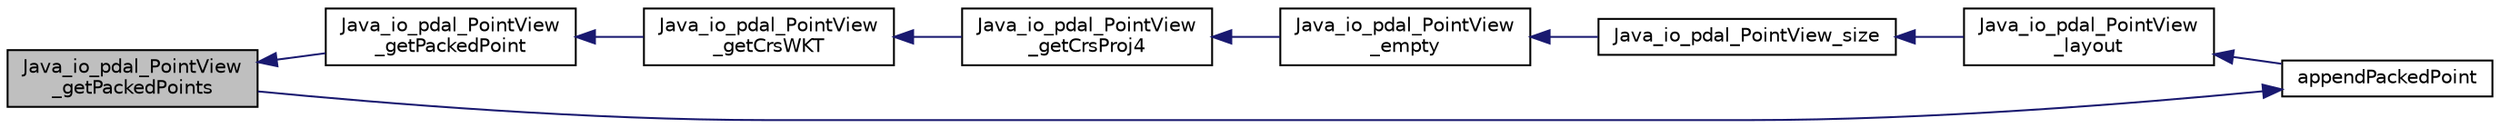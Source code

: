 digraph "Java_io_pdal_PointView_getPackedPoints"
{
  edge [fontname="Helvetica",fontsize="10",labelfontname="Helvetica",labelfontsize="10"];
  node [fontname="Helvetica",fontsize="10",shape=record];
  rankdir="LR";
  Node1 [label="Java_io_pdal_PointView\l_getPackedPoints",height=0.2,width=0.4,color="black", fillcolor="grey75", style="filled", fontcolor="black"];
  Node1 -> Node2 [dir="back",color="midnightblue",fontsize="10",style="solid",fontname="Helvetica"];
  Node2 [label="Java_io_pdal_PointView\l_getPackedPoint",height=0.2,width=0.4,color="black", fillcolor="white", style="filled",URL="$io__pdal__PointView_8cpp.html#ae26ebc1bcf0b9ddd66beccd20c3356ca"];
  Node2 -> Node3 [dir="back",color="midnightblue",fontsize="10",style="solid",fontname="Helvetica"];
  Node3 [label="Java_io_pdal_PointView\l_getCrsWKT",height=0.2,width=0.4,color="black", fillcolor="white", style="filled",URL="$io__pdal__PointView_8cpp.html#a7a0b3bc6dda2240ab6aafe726915d7ee"];
  Node3 -> Node4 [dir="back",color="midnightblue",fontsize="10",style="solid",fontname="Helvetica"];
  Node4 [label="Java_io_pdal_PointView\l_getCrsProj4",height=0.2,width=0.4,color="black", fillcolor="white", style="filled",URL="$io__pdal__PointView_8cpp.html#a3910b5e0e6e01b04a6e539c8fefe5ef3"];
  Node4 -> Node5 [dir="back",color="midnightblue",fontsize="10",style="solid",fontname="Helvetica"];
  Node5 [label="Java_io_pdal_PointView\l_empty",height=0.2,width=0.4,color="black", fillcolor="white", style="filled",URL="$io__pdal__PointView_8cpp.html#ad170804ca04c7efdc2b6f18257b452ab"];
  Node5 -> Node6 [dir="back",color="midnightblue",fontsize="10",style="solid",fontname="Helvetica"];
  Node6 [label="Java_io_pdal_PointView_size",height=0.2,width=0.4,color="black", fillcolor="white", style="filled",URL="$io__pdal__PointView_8cpp.html#a7682d1efe22046b78d15cd78e6f54641"];
  Node6 -> Node7 [dir="back",color="midnightblue",fontsize="10",style="solid",fontname="Helvetica"];
  Node7 [label="Java_io_pdal_PointView\l_layout",height=0.2,width=0.4,color="black", fillcolor="white", style="filled",URL="$io__pdal__PointView_8cpp.html#a264939bfd8d642a33f06ce16b95b37cc"];
  Node7 -> Node8 [dir="back",color="midnightblue",fontsize="10",style="solid",fontname="Helvetica"];
  Node8 [label="appendPackedPoint",height=0.2,width=0.4,color="black", fillcolor="white", style="filled",URL="$io__pdal__PointView_8cpp.html#ab2efacf1f7c016ec40f3ea316d0a7562"];
  Node8 -> Node1 [dir="back",color="midnightblue",fontsize="10",style="solid",fontname="Helvetica"];
}

